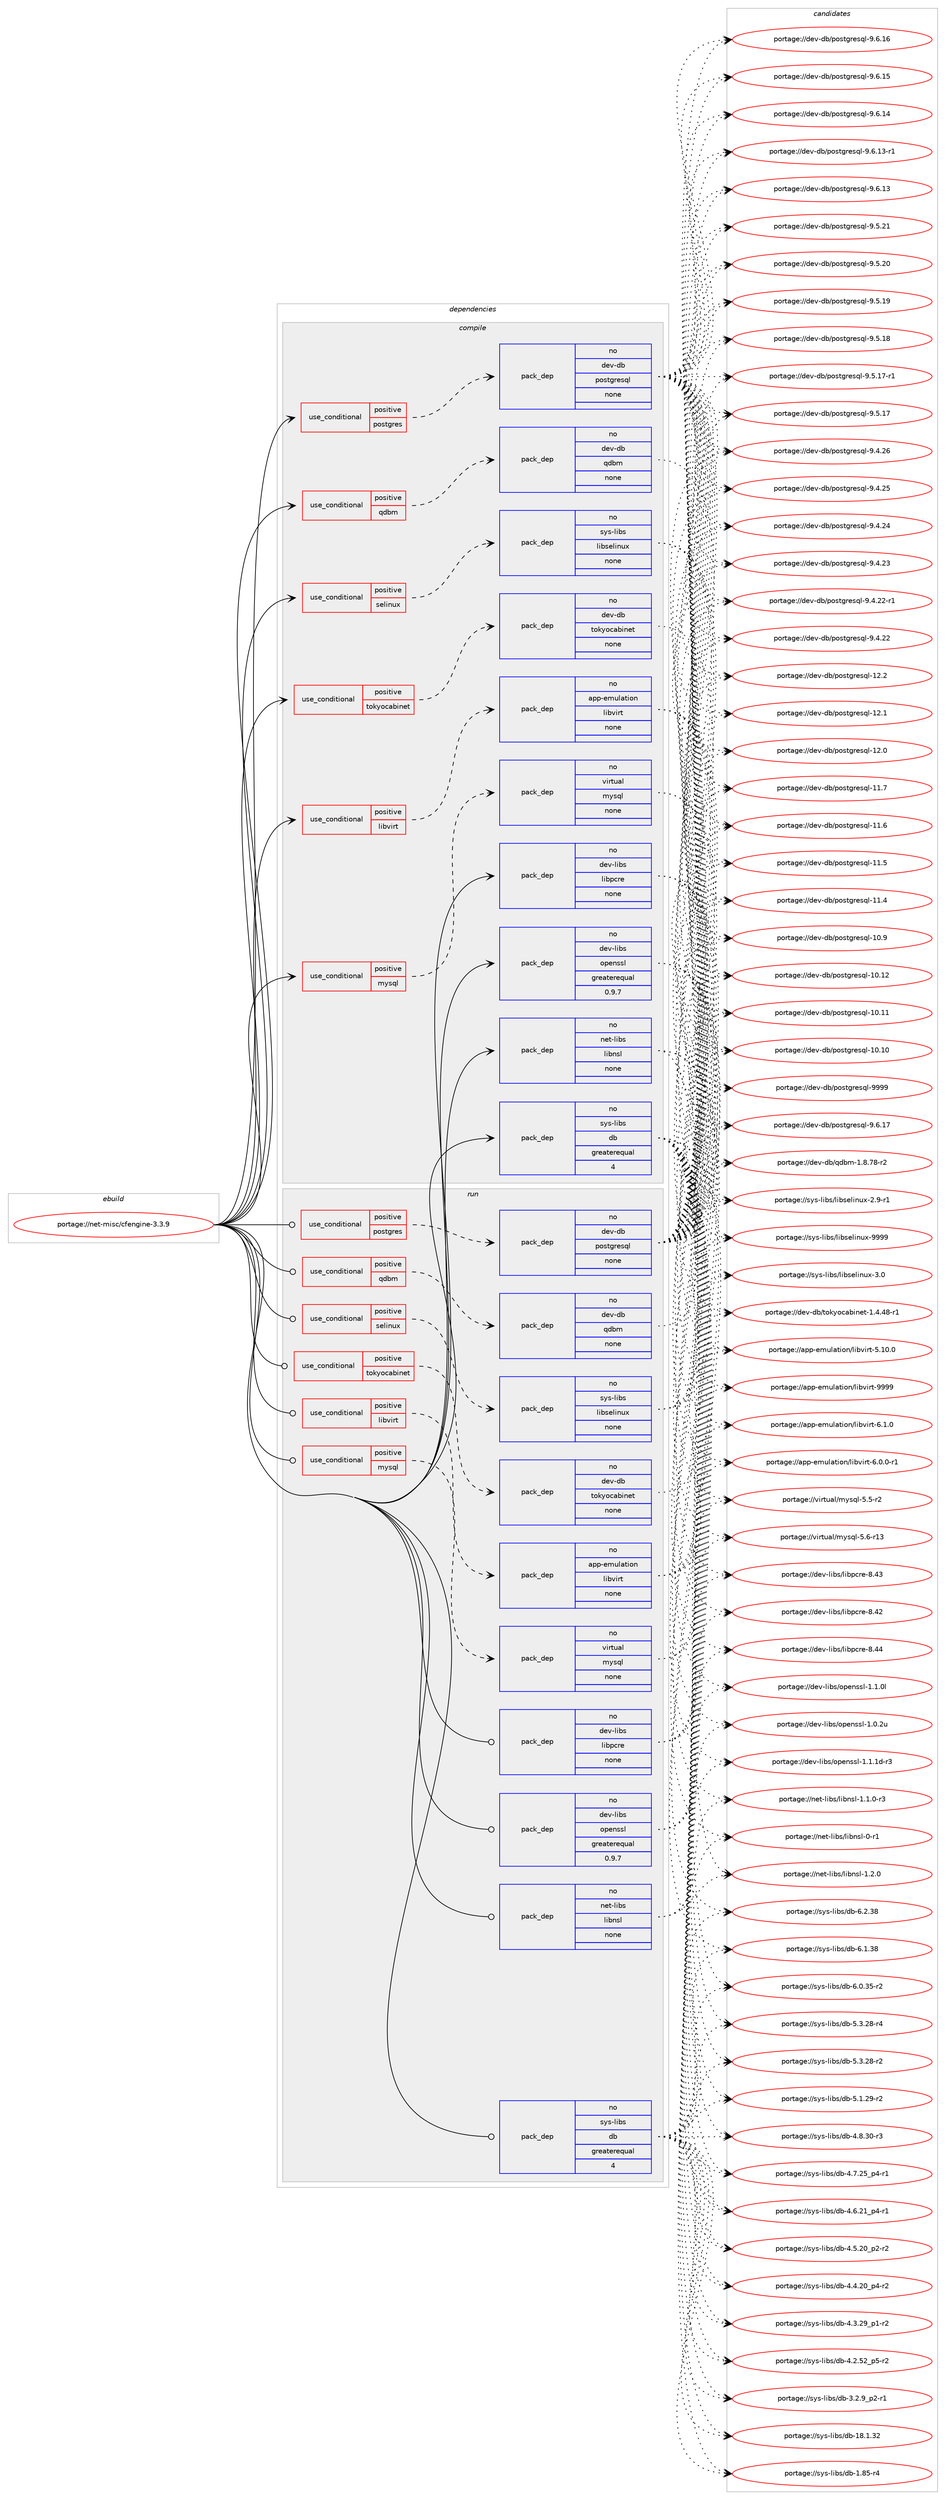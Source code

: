 digraph prolog {

# *************
# Graph options
# *************

newrank=true;
concentrate=true;
compound=true;
graph [rankdir=LR,fontname=Helvetica,fontsize=10,ranksep=1.5];#, ranksep=2.5, nodesep=0.2];
edge  [arrowhead=vee];
node  [fontname=Helvetica,fontsize=10];

# **********
# The ebuild
# **********

subgraph cluster_leftcol {
color=gray;
rank=same;
label=<<i>ebuild</i>>;
id [label="portage://net-misc/cfengine-3.3.9", color=red, width=4, href="../net-misc/cfengine-3.3.9.svg"];
}

# ****************
# The dependencies
# ****************

subgraph cluster_midcol {
color=gray;
label=<<i>dependencies</i>>;
subgraph cluster_compile {
fillcolor="#eeeeee";
style=filled;
label=<<i>compile</i>>;
subgraph cond3650 {
dependency22572 [label=<<TABLE BORDER="0" CELLBORDER="1" CELLSPACING="0" CELLPADDING="4"><TR><TD ROWSPAN="3" CELLPADDING="10">use_conditional</TD></TR><TR><TD>positive</TD></TR><TR><TD>libvirt</TD></TR></TABLE>>, shape=none, color=red];
subgraph pack18550 {
dependency22573 [label=<<TABLE BORDER="0" CELLBORDER="1" CELLSPACING="0" CELLPADDING="4" WIDTH="220"><TR><TD ROWSPAN="6" CELLPADDING="30">pack_dep</TD></TR><TR><TD WIDTH="110">no</TD></TR><TR><TD>app-emulation</TD></TR><TR><TD>libvirt</TD></TR><TR><TD>none</TD></TR><TR><TD></TD></TR></TABLE>>, shape=none, color=blue];
}
dependency22572:e -> dependency22573:w [weight=20,style="dashed",arrowhead="vee"];
}
id:e -> dependency22572:w [weight=20,style="solid",arrowhead="vee"];
subgraph cond3651 {
dependency22574 [label=<<TABLE BORDER="0" CELLBORDER="1" CELLSPACING="0" CELLPADDING="4"><TR><TD ROWSPAN="3" CELLPADDING="10">use_conditional</TD></TR><TR><TD>positive</TD></TR><TR><TD>mysql</TD></TR></TABLE>>, shape=none, color=red];
subgraph pack18551 {
dependency22575 [label=<<TABLE BORDER="0" CELLBORDER="1" CELLSPACING="0" CELLPADDING="4" WIDTH="220"><TR><TD ROWSPAN="6" CELLPADDING="30">pack_dep</TD></TR><TR><TD WIDTH="110">no</TD></TR><TR><TD>virtual</TD></TR><TR><TD>mysql</TD></TR><TR><TD>none</TD></TR><TR><TD></TD></TR></TABLE>>, shape=none, color=blue];
}
dependency22574:e -> dependency22575:w [weight=20,style="dashed",arrowhead="vee"];
}
id:e -> dependency22574:w [weight=20,style="solid",arrowhead="vee"];
subgraph cond3652 {
dependency22576 [label=<<TABLE BORDER="0" CELLBORDER="1" CELLSPACING="0" CELLPADDING="4"><TR><TD ROWSPAN="3" CELLPADDING="10">use_conditional</TD></TR><TR><TD>positive</TD></TR><TR><TD>postgres</TD></TR></TABLE>>, shape=none, color=red];
subgraph pack18552 {
dependency22577 [label=<<TABLE BORDER="0" CELLBORDER="1" CELLSPACING="0" CELLPADDING="4" WIDTH="220"><TR><TD ROWSPAN="6" CELLPADDING="30">pack_dep</TD></TR><TR><TD WIDTH="110">no</TD></TR><TR><TD>dev-db</TD></TR><TR><TD>postgresql</TD></TR><TR><TD>none</TD></TR><TR><TD></TD></TR></TABLE>>, shape=none, color=blue];
}
dependency22576:e -> dependency22577:w [weight=20,style="dashed",arrowhead="vee"];
}
id:e -> dependency22576:w [weight=20,style="solid",arrowhead="vee"];
subgraph cond3653 {
dependency22578 [label=<<TABLE BORDER="0" CELLBORDER="1" CELLSPACING="0" CELLPADDING="4"><TR><TD ROWSPAN="3" CELLPADDING="10">use_conditional</TD></TR><TR><TD>positive</TD></TR><TR><TD>qdbm</TD></TR></TABLE>>, shape=none, color=red];
subgraph pack18553 {
dependency22579 [label=<<TABLE BORDER="0" CELLBORDER="1" CELLSPACING="0" CELLPADDING="4" WIDTH="220"><TR><TD ROWSPAN="6" CELLPADDING="30">pack_dep</TD></TR><TR><TD WIDTH="110">no</TD></TR><TR><TD>dev-db</TD></TR><TR><TD>qdbm</TD></TR><TR><TD>none</TD></TR><TR><TD></TD></TR></TABLE>>, shape=none, color=blue];
}
dependency22578:e -> dependency22579:w [weight=20,style="dashed",arrowhead="vee"];
}
id:e -> dependency22578:w [weight=20,style="solid",arrowhead="vee"];
subgraph cond3654 {
dependency22580 [label=<<TABLE BORDER="0" CELLBORDER="1" CELLSPACING="0" CELLPADDING="4"><TR><TD ROWSPAN="3" CELLPADDING="10">use_conditional</TD></TR><TR><TD>positive</TD></TR><TR><TD>selinux</TD></TR></TABLE>>, shape=none, color=red];
subgraph pack18554 {
dependency22581 [label=<<TABLE BORDER="0" CELLBORDER="1" CELLSPACING="0" CELLPADDING="4" WIDTH="220"><TR><TD ROWSPAN="6" CELLPADDING="30">pack_dep</TD></TR><TR><TD WIDTH="110">no</TD></TR><TR><TD>sys-libs</TD></TR><TR><TD>libselinux</TD></TR><TR><TD>none</TD></TR><TR><TD></TD></TR></TABLE>>, shape=none, color=blue];
}
dependency22580:e -> dependency22581:w [weight=20,style="dashed",arrowhead="vee"];
}
id:e -> dependency22580:w [weight=20,style="solid",arrowhead="vee"];
subgraph cond3655 {
dependency22582 [label=<<TABLE BORDER="0" CELLBORDER="1" CELLSPACING="0" CELLPADDING="4"><TR><TD ROWSPAN="3" CELLPADDING="10">use_conditional</TD></TR><TR><TD>positive</TD></TR><TR><TD>tokyocabinet</TD></TR></TABLE>>, shape=none, color=red];
subgraph pack18555 {
dependency22583 [label=<<TABLE BORDER="0" CELLBORDER="1" CELLSPACING="0" CELLPADDING="4" WIDTH="220"><TR><TD ROWSPAN="6" CELLPADDING="30">pack_dep</TD></TR><TR><TD WIDTH="110">no</TD></TR><TR><TD>dev-db</TD></TR><TR><TD>tokyocabinet</TD></TR><TR><TD>none</TD></TR><TR><TD></TD></TR></TABLE>>, shape=none, color=blue];
}
dependency22582:e -> dependency22583:w [weight=20,style="dashed",arrowhead="vee"];
}
id:e -> dependency22582:w [weight=20,style="solid",arrowhead="vee"];
subgraph pack18556 {
dependency22584 [label=<<TABLE BORDER="0" CELLBORDER="1" CELLSPACING="0" CELLPADDING="4" WIDTH="220"><TR><TD ROWSPAN="6" CELLPADDING="30">pack_dep</TD></TR><TR><TD WIDTH="110">no</TD></TR><TR><TD>dev-libs</TD></TR><TR><TD>libpcre</TD></TR><TR><TD>none</TD></TR><TR><TD></TD></TR></TABLE>>, shape=none, color=blue];
}
id:e -> dependency22584:w [weight=20,style="solid",arrowhead="vee"];
subgraph pack18557 {
dependency22585 [label=<<TABLE BORDER="0" CELLBORDER="1" CELLSPACING="0" CELLPADDING="4" WIDTH="220"><TR><TD ROWSPAN="6" CELLPADDING="30">pack_dep</TD></TR><TR><TD WIDTH="110">no</TD></TR><TR><TD>dev-libs</TD></TR><TR><TD>openssl</TD></TR><TR><TD>greaterequal</TD></TR><TR><TD>0.9.7</TD></TR></TABLE>>, shape=none, color=blue];
}
id:e -> dependency22585:w [weight=20,style="solid",arrowhead="vee"];
subgraph pack18558 {
dependency22586 [label=<<TABLE BORDER="0" CELLBORDER="1" CELLSPACING="0" CELLPADDING="4" WIDTH="220"><TR><TD ROWSPAN="6" CELLPADDING="30">pack_dep</TD></TR><TR><TD WIDTH="110">no</TD></TR><TR><TD>net-libs</TD></TR><TR><TD>libnsl</TD></TR><TR><TD>none</TD></TR><TR><TD></TD></TR></TABLE>>, shape=none, color=blue];
}
id:e -> dependency22586:w [weight=20,style="solid",arrowhead="vee"];
subgraph pack18559 {
dependency22587 [label=<<TABLE BORDER="0" CELLBORDER="1" CELLSPACING="0" CELLPADDING="4" WIDTH="220"><TR><TD ROWSPAN="6" CELLPADDING="30">pack_dep</TD></TR><TR><TD WIDTH="110">no</TD></TR><TR><TD>sys-libs</TD></TR><TR><TD>db</TD></TR><TR><TD>greaterequal</TD></TR><TR><TD>4</TD></TR></TABLE>>, shape=none, color=blue];
}
id:e -> dependency22587:w [weight=20,style="solid",arrowhead="vee"];
}
subgraph cluster_compileandrun {
fillcolor="#eeeeee";
style=filled;
label=<<i>compile and run</i>>;
}
subgraph cluster_run {
fillcolor="#eeeeee";
style=filled;
label=<<i>run</i>>;
subgraph cond3656 {
dependency22588 [label=<<TABLE BORDER="0" CELLBORDER="1" CELLSPACING="0" CELLPADDING="4"><TR><TD ROWSPAN="3" CELLPADDING="10">use_conditional</TD></TR><TR><TD>positive</TD></TR><TR><TD>libvirt</TD></TR></TABLE>>, shape=none, color=red];
subgraph pack18560 {
dependency22589 [label=<<TABLE BORDER="0" CELLBORDER="1" CELLSPACING="0" CELLPADDING="4" WIDTH="220"><TR><TD ROWSPAN="6" CELLPADDING="30">pack_dep</TD></TR><TR><TD WIDTH="110">no</TD></TR><TR><TD>app-emulation</TD></TR><TR><TD>libvirt</TD></TR><TR><TD>none</TD></TR><TR><TD></TD></TR></TABLE>>, shape=none, color=blue];
}
dependency22588:e -> dependency22589:w [weight=20,style="dashed",arrowhead="vee"];
}
id:e -> dependency22588:w [weight=20,style="solid",arrowhead="odot"];
subgraph cond3657 {
dependency22590 [label=<<TABLE BORDER="0" CELLBORDER="1" CELLSPACING="0" CELLPADDING="4"><TR><TD ROWSPAN="3" CELLPADDING="10">use_conditional</TD></TR><TR><TD>positive</TD></TR><TR><TD>mysql</TD></TR></TABLE>>, shape=none, color=red];
subgraph pack18561 {
dependency22591 [label=<<TABLE BORDER="0" CELLBORDER="1" CELLSPACING="0" CELLPADDING="4" WIDTH="220"><TR><TD ROWSPAN="6" CELLPADDING="30">pack_dep</TD></TR><TR><TD WIDTH="110">no</TD></TR><TR><TD>virtual</TD></TR><TR><TD>mysql</TD></TR><TR><TD>none</TD></TR><TR><TD></TD></TR></TABLE>>, shape=none, color=blue];
}
dependency22590:e -> dependency22591:w [weight=20,style="dashed",arrowhead="vee"];
}
id:e -> dependency22590:w [weight=20,style="solid",arrowhead="odot"];
subgraph cond3658 {
dependency22592 [label=<<TABLE BORDER="0" CELLBORDER="1" CELLSPACING="0" CELLPADDING="4"><TR><TD ROWSPAN="3" CELLPADDING="10">use_conditional</TD></TR><TR><TD>positive</TD></TR><TR><TD>postgres</TD></TR></TABLE>>, shape=none, color=red];
subgraph pack18562 {
dependency22593 [label=<<TABLE BORDER="0" CELLBORDER="1" CELLSPACING="0" CELLPADDING="4" WIDTH="220"><TR><TD ROWSPAN="6" CELLPADDING="30">pack_dep</TD></TR><TR><TD WIDTH="110">no</TD></TR><TR><TD>dev-db</TD></TR><TR><TD>postgresql</TD></TR><TR><TD>none</TD></TR><TR><TD></TD></TR></TABLE>>, shape=none, color=blue];
}
dependency22592:e -> dependency22593:w [weight=20,style="dashed",arrowhead="vee"];
}
id:e -> dependency22592:w [weight=20,style="solid",arrowhead="odot"];
subgraph cond3659 {
dependency22594 [label=<<TABLE BORDER="0" CELLBORDER="1" CELLSPACING="0" CELLPADDING="4"><TR><TD ROWSPAN="3" CELLPADDING="10">use_conditional</TD></TR><TR><TD>positive</TD></TR><TR><TD>qdbm</TD></TR></TABLE>>, shape=none, color=red];
subgraph pack18563 {
dependency22595 [label=<<TABLE BORDER="0" CELLBORDER="1" CELLSPACING="0" CELLPADDING="4" WIDTH="220"><TR><TD ROWSPAN="6" CELLPADDING="30">pack_dep</TD></TR><TR><TD WIDTH="110">no</TD></TR><TR><TD>dev-db</TD></TR><TR><TD>qdbm</TD></TR><TR><TD>none</TD></TR><TR><TD></TD></TR></TABLE>>, shape=none, color=blue];
}
dependency22594:e -> dependency22595:w [weight=20,style="dashed",arrowhead="vee"];
}
id:e -> dependency22594:w [weight=20,style="solid",arrowhead="odot"];
subgraph cond3660 {
dependency22596 [label=<<TABLE BORDER="0" CELLBORDER="1" CELLSPACING="0" CELLPADDING="4"><TR><TD ROWSPAN="3" CELLPADDING="10">use_conditional</TD></TR><TR><TD>positive</TD></TR><TR><TD>selinux</TD></TR></TABLE>>, shape=none, color=red];
subgraph pack18564 {
dependency22597 [label=<<TABLE BORDER="0" CELLBORDER="1" CELLSPACING="0" CELLPADDING="4" WIDTH="220"><TR><TD ROWSPAN="6" CELLPADDING="30">pack_dep</TD></TR><TR><TD WIDTH="110">no</TD></TR><TR><TD>sys-libs</TD></TR><TR><TD>libselinux</TD></TR><TR><TD>none</TD></TR><TR><TD></TD></TR></TABLE>>, shape=none, color=blue];
}
dependency22596:e -> dependency22597:w [weight=20,style="dashed",arrowhead="vee"];
}
id:e -> dependency22596:w [weight=20,style="solid",arrowhead="odot"];
subgraph cond3661 {
dependency22598 [label=<<TABLE BORDER="0" CELLBORDER="1" CELLSPACING="0" CELLPADDING="4"><TR><TD ROWSPAN="3" CELLPADDING="10">use_conditional</TD></TR><TR><TD>positive</TD></TR><TR><TD>tokyocabinet</TD></TR></TABLE>>, shape=none, color=red];
subgraph pack18565 {
dependency22599 [label=<<TABLE BORDER="0" CELLBORDER="1" CELLSPACING="0" CELLPADDING="4" WIDTH="220"><TR><TD ROWSPAN="6" CELLPADDING="30">pack_dep</TD></TR><TR><TD WIDTH="110">no</TD></TR><TR><TD>dev-db</TD></TR><TR><TD>tokyocabinet</TD></TR><TR><TD>none</TD></TR><TR><TD></TD></TR></TABLE>>, shape=none, color=blue];
}
dependency22598:e -> dependency22599:w [weight=20,style="dashed",arrowhead="vee"];
}
id:e -> dependency22598:w [weight=20,style="solid",arrowhead="odot"];
subgraph pack18566 {
dependency22600 [label=<<TABLE BORDER="0" CELLBORDER="1" CELLSPACING="0" CELLPADDING="4" WIDTH="220"><TR><TD ROWSPAN="6" CELLPADDING="30">pack_dep</TD></TR><TR><TD WIDTH="110">no</TD></TR><TR><TD>dev-libs</TD></TR><TR><TD>libpcre</TD></TR><TR><TD>none</TD></TR><TR><TD></TD></TR></TABLE>>, shape=none, color=blue];
}
id:e -> dependency22600:w [weight=20,style="solid",arrowhead="odot"];
subgraph pack18567 {
dependency22601 [label=<<TABLE BORDER="0" CELLBORDER="1" CELLSPACING="0" CELLPADDING="4" WIDTH="220"><TR><TD ROWSPAN="6" CELLPADDING="30">pack_dep</TD></TR><TR><TD WIDTH="110">no</TD></TR><TR><TD>dev-libs</TD></TR><TR><TD>openssl</TD></TR><TR><TD>greaterequal</TD></TR><TR><TD>0.9.7</TD></TR></TABLE>>, shape=none, color=blue];
}
id:e -> dependency22601:w [weight=20,style="solid",arrowhead="odot"];
subgraph pack18568 {
dependency22602 [label=<<TABLE BORDER="0" CELLBORDER="1" CELLSPACING="0" CELLPADDING="4" WIDTH="220"><TR><TD ROWSPAN="6" CELLPADDING="30">pack_dep</TD></TR><TR><TD WIDTH="110">no</TD></TR><TR><TD>net-libs</TD></TR><TR><TD>libnsl</TD></TR><TR><TD>none</TD></TR><TR><TD></TD></TR></TABLE>>, shape=none, color=blue];
}
id:e -> dependency22602:w [weight=20,style="solid",arrowhead="odot"];
subgraph pack18569 {
dependency22603 [label=<<TABLE BORDER="0" CELLBORDER="1" CELLSPACING="0" CELLPADDING="4" WIDTH="220"><TR><TD ROWSPAN="6" CELLPADDING="30">pack_dep</TD></TR><TR><TD WIDTH="110">no</TD></TR><TR><TD>sys-libs</TD></TR><TR><TD>db</TD></TR><TR><TD>greaterequal</TD></TR><TR><TD>4</TD></TR></TABLE>>, shape=none, color=blue];
}
id:e -> dependency22603:w [weight=20,style="solid",arrowhead="odot"];
}
}

# **************
# The candidates
# **************

subgraph cluster_choices {
rank=same;
color=gray;
label=<<i>candidates</i>>;

subgraph choice18550 {
color=black;
nodesep=1;
choice97112112451011091171089711610511111047108105981181051141164557575757 [label="portage://app-emulation/libvirt-9999", color=red, width=4,href="../app-emulation/libvirt-9999.svg"];
choice9711211245101109117108971161051111104710810598118105114116455446494648 [label="portage://app-emulation/libvirt-6.1.0", color=red, width=4,href="../app-emulation/libvirt-6.1.0.svg"];
choice97112112451011091171089711610511111047108105981181051141164554464846484511449 [label="portage://app-emulation/libvirt-6.0.0-r1", color=red, width=4,href="../app-emulation/libvirt-6.0.0-r1.svg"];
choice971121124510110911710897116105111110471081059811810511411645534649484648 [label="portage://app-emulation/libvirt-5.10.0", color=red, width=4,href="../app-emulation/libvirt-5.10.0.svg"];
dependency22573:e -> choice97112112451011091171089711610511111047108105981181051141164557575757:w [style=dotted,weight="100"];
dependency22573:e -> choice9711211245101109117108971161051111104710810598118105114116455446494648:w [style=dotted,weight="100"];
dependency22573:e -> choice97112112451011091171089711610511111047108105981181051141164554464846484511449:w [style=dotted,weight="100"];
dependency22573:e -> choice971121124510110911710897116105111110471081059811810511411645534649484648:w [style=dotted,weight="100"];
}
subgraph choice18551 {
color=black;
nodesep=1;
choice118105114116117971084710912111511310845534654451144951 [label="portage://virtual/mysql-5.6-r13", color=red, width=4,href="../virtual/mysql-5.6-r13.svg"];
choice1181051141161179710847109121115113108455346534511450 [label="portage://virtual/mysql-5.5-r2", color=red, width=4,href="../virtual/mysql-5.5-r2.svg"];
dependency22575:e -> choice118105114116117971084710912111511310845534654451144951:w [style=dotted,weight="100"];
dependency22575:e -> choice1181051141161179710847109121115113108455346534511450:w [style=dotted,weight="100"];
}
subgraph choice18552 {
color=black;
nodesep=1;
choice1001011184510098471121111151161031141011151131084557575757 [label="portage://dev-db/postgresql-9999", color=red, width=4,href="../dev-db/postgresql-9999.svg"];
choice10010111845100984711211111511610311410111511310845574654464955 [label="portage://dev-db/postgresql-9.6.17", color=red, width=4,href="../dev-db/postgresql-9.6.17.svg"];
choice10010111845100984711211111511610311410111511310845574654464954 [label="portage://dev-db/postgresql-9.6.16", color=red, width=4,href="../dev-db/postgresql-9.6.16.svg"];
choice10010111845100984711211111511610311410111511310845574654464953 [label="portage://dev-db/postgresql-9.6.15", color=red, width=4,href="../dev-db/postgresql-9.6.15.svg"];
choice10010111845100984711211111511610311410111511310845574654464952 [label="portage://dev-db/postgresql-9.6.14", color=red, width=4,href="../dev-db/postgresql-9.6.14.svg"];
choice100101118451009847112111115116103114101115113108455746544649514511449 [label="portage://dev-db/postgresql-9.6.13-r1", color=red, width=4,href="../dev-db/postgresql-9.6.13-r1.svg"];
choice10010111845100984711211111511610311410111511310845574654464951 [label="portage://dev-db/postgresql-9.6.13", color=red, width=4,href="../dev-db/postgresql-9.6.13.svg"];
choice10010111845100984711211111511610311410111511310845574653465049 [label="portage://dev-db/postgresql-9.5.21", color=red, width=4,href="../dev-db/postgresql-9.5.21.svg"];
choice10010111845100984711211111511610311410111511310845574653465048 [label="portage://dev-db/postgresql-9.5.20", color=red, width=4,href="../dev-db/postgresql-9.5.20.svg"];
choice10010111845100984711211111511610311410111511310845574653464957 [label="portage://dev-db/postgresql-9.5.19", color=red, width=4,href="../dev-db/postgresql-9.5.19.svg"];
choice10010111845100984711211111511610311410111511310845574653464956 [label="portage://dev-db/postgresql-9.5.18", color=red, width=4,href="../dev-db/postgresql-9.5.18.svg"];
choice100101118451009847112111115116103114101115113108455746534649554511449 [label="portage://dev-db/postgresql-9.5.17-r1", color=red, width=4,href="../dev-db/postgresql-9.5.17-r1.svg"];
choice10010111845100984711211111511610311410111511310845574653464955 [label="portage://dev-db/postgresql-9.5.17", color=red, width=4,href="../dev-db/postgresql-9.5.17.svg"];
choice10010111845100984711211111511610311410111511310845574652465054 [label="portage://dev-db/postgresql-9.4.26", color=red, width=4,href="../dev-db/postgresql-9.4.26.svg"];
choice10010111845100984711211111511610311410111511310845574652465053 [label="portage://dev-db/postgresql-9.4.25", color=red, width=4,href="../dev-db/postgresql-9.4.25.svg"];
choice10010111845100984711211111511610311410111511310845574652465052 [label="portage://dev-db/postgresql-9.4.24", color=red, width=4,href="../dev-db/postgresql-9.4.24.svg"];
choice10010111845100984711211111511610311410111511310845574652465051 [label="portage://dev-db/postgresql-9.4.23", color=red, width=4,href="../dev-db/postgresql-9.4.23.svg"];
choice100101118451009847112111115116103114101115113108455746524650504511449 [label="portage://dev-db/postgresql-9.4.22-r1", color=red, width=4,href="../dev-db/postgresql-9.4.22-r1.svg"];
choice10010111845100984711211111511610311410111511310845574652465050 [label="portage://dev-db/postgresql-9.4.22", color=red, width=4,href="../dev-db/postgresql-9.4.22.svg"];
choice1001011184510098471121111151161031141011151131084549504650 [label="portage://dev-db/postgresql-12.2", color=red, width=4,href="../dev-db/postgresql-12.2.svg"];
choice1001011184510098471121111151161031141011151131084549504649 [label="portage://dev-db/postgresql-12.1", color=red, width=4,href="../dev-db/postgresql-12.1.svg"];
choice1001011184510098471121111151161031141011151131084549504648 [label="portage://dev-db/postgresql-12.0", color=red, width=4,href="../dev-db/postgresql-12.0.svg"];
choice1001011184510098471121111151161031141011151131084549494655 [label="portage://dev-db/postgresql-11.7", color=red, width=4,href="../dev-db/postgresql-11.7.svg"];
choice1001011184510098471121111151161031141011151131084549494654 [label="portage://dev-db/postgresql-11.6", color=red, width=4,href="../dev-db/postgresql-11.6.svg"];
choice1001011184510098471121111151161031141011151131084549494653 [label="portage://dev-db/postgresql-11.5", color=red, width=4,href="../dev-db/postgresql-11.5.svg"];
choice1001011184510098471121111151161031141011151131084549494652 [label="portage://dev-db/postgresql-11.4", color=red, width=4,href="../dev-db/postgresql-11.4.svg"];
choice1001011184510098471121111151161031141011151131084549484657 [label="portage://dev-db/postgresql-10.9", color=red, width=4,href="../dev-db/postgresql-10.9.svg"];
choice100101118451009847112111115116103114101115113108454948464950 [label="portage://dev-db/postgresql-10.12", color=red, width=4,href="../dev-db/postgresql-10.12.svg"];
choice100101118451009847112111115116103114101115113108454948464949 [label="portage://dev-db/postgresql-10.11", color=red, width=4,href="../dev-db/postgresql-10.11.svg"];
choice100101118451009847112111115116103114101115113108454948464948 [label="portage://dev-db/postgresql-10.10", color=red, width=4,href="../dev-db/postgresql-10.10.svg"];
dependency22577:e -> choice1001011184510098471121111151161031141011151131084557575757:w [style=dotted,weight="100"];
dependency22577:e -> choice10010111845100984711211111511610311410111511310845574654464955:w [style=dotted,weight="100"];
dependency22577:e -> choice10010111845100984711211111511610311410111511310845574654464954:w [style=dotted,weight="100"];
dependency22577:e -> choice10010111845100984711211111511610311410111511310845574654464953:w [style=dotted,weight="100"];
dependency22577:e -> choice10010111845100984711211111511610311410111511310845574654464952:w [style=dotted,weight="100"];
dependency22577:e -> choice100101118451009847112111115116103114101115113108455746544649514511449:w [style=dotted,weight="100"];
dependency22577:e -> choice10010111845100984711211111511610311410111511310845574654464951:w [style=dotted,weight="100"];
dependency22577:e -> choice10010111845100984711211111511610311410111511310845574653465049:w [style=dotted,weight="100"];
dependency22577:e -> choice10010111845100984711211111511610311410111511310845574653465048:w [style=dotted,weight="100"];
dependency22577:e -> choice10010111845100984711211111511610311410111511310845574653464957:w [style=dotted,weight="100"];
dependency22577:e -> choice10010111845100984711211111511610311410111511310845574653464956:w [style=dotted,weight="100"];
dependency22577:e -> choice100101118451009847112111115116103114101115113108455746534649554511449:w [style=dotted,weight="100"];
dependency22577:e -> choice10010111845100984711211111511610311410111511310845574653464955:w [style=dotted,weight="100"];
dependency22577:e -> choice10010111845100984711211111511610311410111511310845574652465054:w [style=dotted,weight="100"];
dependency22577:e -> choice10010111845100984711211111511610311410111511310845574652465053:w [style=dotted,weight="100"];
dependency22577:e -> choice10010111845100984711211111511610311410111511310845574652465052:w [style=dotted,weight="100"];
dependency22577:e -> choice10010111845100984711211111511610311410111511310845574652465051:w [style=dotted,weight="100"];
dependency22577:e -> choice100101118451009847112111115116103114101115113108455746524650504511449:w [style=dotted,weight="100"];
dependency22577:e -> choice10010111845100984711211111511610311410111511310845574652465050:w [style=dotted,weight="100"];
dependency22577:e -> choice1001011184510098471121111151161031141011151131084549504650:w [style=dotted,weight="100"];
dependency22577:e -> choice1001011184510098471121111151161031141011151131084549504649:w [style=dotted,weight="100"];
dependency22577:e -> choice1001011184510098471121111151161031141011151131084549504648:w [style=dotted,weight="100"];
dependency22577:e -> choice1001011184510098471121111151161031141011151131084549494655:w [style=dotted,weight="100"];
dependency22577:e -> choice1001011184510098471121111151161031141011151131084549494654:w [style=dotted,weight="100"];
dependency22577:e -> choice1001011184510098471121111151161031141011151131084549494653:w [style=dotted,weight="100"];
dependency22577:e -> choice1001011184510098471121111151161031141011151131084549494652:w [style=dotted,weight="100"];
dependency22577:e -> choice1001011184510098471121111151161031141011151131084549484657:w [style=dotted,weight="100"];
dependency22577:e -> choice100101118451009847112111115116103114101115113108454948464950:w [style=dotted,weight="100"];
dependency22577:e -> choice100101118451009847112111115116103114101115113108454948464949:w [style=dotted,weight="100"];
dependency22577:e -> choice100101118451009847112111115116103114101115113108454948464948:w [style=dotted,weight="100"];
}
subgraph choice18553 {
color=black;
nodesep=1;
choice10010111845100984711310098109454946564655564511450 [label="portage://dev-db/qdbm-1.8.78-r2", color=red, width=4,href="../dev-db/qdbm-1.8.78-r2.svg"];
dependency22579:e -> choice10010111845100984711310098109454946564655564511450:w [style=dotted,weight="100"];
}
subgraph choice18554 {
color=black;
nodesep=1;
choice115121115451081059811547108105981151011081051101171204557575757 [label="portage://sys-libs/libselinux-9999", color=red, width=4,href="../sys-libs/libselinux-9999.svg"];
choice1151211154510810598115471081059811510110810511011712045514648 [label="portage://sys-libs/libselinux-3.0", color=red, width=4,href="../sys-libs/libselinux-3.0.svg"];
choice11512111545108105981154710810598115101108105110117120455046574511449 [label="portage://sys-libs/libselinux-2.9-r1", color=red, width=4,href="../sys-libs/libselinux-2.9-r1.svg"];
dependency22581:e -> choice115121115451081059811547108105981151011081051101171204557575757:w [style=dotted,weight="100"];
dependency22581:e -> choice1151211154510810598115471081059811510110810511011712045514648:w [style=dotted,weight="100"];
dependency22581:e -> choice11512111545108105981154710810598115101108105110117120455046574511449:w [style=dotted,weight="100"];
}
subgraph choice18555 {
color=black;
nodesep=1;
choice100101118451009847116111107121111999798105110101116454946524652564511449 [label="portage://dev-db/tokyocabinet-1.4.48-r1", color=red, width=4,href="../dev-db/tokyocabinet-1.4.48-r1.svg"];
dependency22583:e -> choice100101118451009847116111107121111999798105110101116454946524652564511449:w [style=dotted,weight="100"];
}
subgraph choice18556 {
color=black;
nodesep=1;
choice10010111845108105981154710810598112991141014556465252 [label="portage://dev-libs/libpcre-8.44", color=red, width=4,href="../dev-libs/libpcre-8.44.svg"];
choice10010111845108105981154710810598112991141014556465251 [label="portage://dev-libs/libpcre-8.43", color=red, width=4,href="../dev-libs/libpcre-8.43.svg"];
choice10010111845108105981154710810598112991141014556465250 [label="portage://dev-libs/libpcre-8.42", color=red, width=4,href="../dev-libs/libpcre-8.42.svg"];
dependency22584:e -> choice10010111845108105981154710810598112991141014556465252:w [style=dotted,weight="100"];
dependency22584:e -> choice10010111845108105981154710810598112991141014556465251:w [style=dotted,weight="100"];
dependency22584:e -> choice10010111845108105981154710810598112991141014556465250:w [style=dotted,weight="100"];
}
subgraph choice18557 {
color=black;
nodesep=1;
choice1001011184510810598115471111121011101151151084549464946491004511451 [label="portage://dev-libs/openssl-1.1.1d-r3", color=red, width=4,href="../dev-libs/openssl-1.1.1d-r3.svg"];
choice100101118451081059811547111112101110115115108454946494648108 [label="portage://dev-libs/openssl-1.1.0l", color=red, width=4,href="../dev-libs/openssl-1.1.0l.svg"];
choice100101118451081059811547111112101110115115108454946484650117 [label="portage://dev-libs/openssl-1.0.2u", color=red, width=4,href="../dev-libs/openssl-1.0.2u.svg"];
dependency22585:e -> choice1001011184510810598115471111121011101151151084549464946491004511451:w [style=dotted,weight="100"];
dependency22585:e -> choice100101118451081059811547111112101110115115108454946494648108:w [style=dotted,weight="100"];
dependency22585:e -> choice100101118451081059811547111112101110115115108454946484650117:w [style=dotted,weight="100"];
}
subgraph choice18558 {
color=black;
nodesep=1;
choice11010111645108105981154710810598110115108454946504648 [label="portage://net-libs/libnsl-1.2.0", color=red, width=4,href="../net-libs/libnsl-1.2.0.svg"];
choice110101116451081059811547108105981101151084549464946484511451 [label="portage://net-libs/libnsl-1.1.0-r3", color=red, width=4,href="../net-libs/libnsl-1.1.0-r3.svg"];
choice1101011164510810598115471081059811011510845484511449 [label="portage://net-libs/libnsl-0-r1", color=red, width=4,href="../net-libs/libnsl-0-r1.svg"];
dependency22586:e -> choice11010111645108105981154710810598110115108454946504648:w [style=dotted,weight="100"];
dependency22586:e -> choice110101116451081059811547108105981101151084549464946484511451:w [style=dotted,weight="100"];
dependency22586:e -> choice1101011164510810598115471081059811011510845484511449:w [style=dotted,weight="100"];
}
subgraph choice18559 {
color=black;
nodesep=1;
choice1151211154510810598115471009845544650465156 [label="portage://sys-libs/db-6.2.38", color=red, width=4,href="../sys-libs/db-6.2.38.svg"];
choice1151211154510810598115471009845544649465156 [label="portage://sys-libs/db-6.1.38", color=red, width=4,href="../sys-libs/db-6.1.38.svg"];
choice11512111545108105981154710098455446484651534511450 [label="portage://sys-libs/db-6.0.35-r2", color=red, width=4,href="../sys-libs/db-6.0.35-r2.svg"];
choice11512111545108105981154710098455346514650564511452 [label="portage://sys-libs/db-5.3.28-r4", color=red, width=4,href="../sys-libs/db-5.3.28-r4.svg"];
choice11512111545108105981154710098455346514650564511450 [label="portage://sys-libs/db-5.3.28-r2", color=red, width=4,href="../sys-libs/db-5.3.28-r2.svg"];
choice11512111545108105981154710098455346494650574511450 [label="portage://sys-libs/db-5.1.29-r2", color=red, width=4,href="../sys-libs/db-5.1.29-r2.svg"];
choice11512111545108105981154710098455246564651484511451 [label="portage://sys-libs/db-4.8.30-r3", color=red, width=4,href="../sys-libs/db-4.8.30-r3.svg"];
choice115121115451081059811547100984552465546505395112524511449 [label="portage://sys-libs/db-4.7.25_p4-r1", color=red, width=4,href="../sys-libs/db-4.7.25_p4-r1.svg"];
choice115121115451081059811547100984552465446504995112524511449 [label="portage://sys-libs/db-4.6.21_p4-r1", color=red, width=4,href="../sys-libs/db-4.6.21_p4-r1.svg"];
choice115121115451081059811547100984552465346504895112504511450 [label="portage://sys-libs/db-4.5.20_p2-r2", color=red, width=4,href="../sys-libs/db-4.5.20_p2-r2.svg"];
choice115121115451081059811547100984552465246504895112524511450 [label="portage://sys-libs/db-4.4.20_p4-r2", color=red, width=4,href="../sys-libs/db-4.4.20_p4-r2.svg"];
choice115121115451081059811547100984552465146505795112494511450 [label="portage://sys-libs/db-4.3.29_p1-r2", color=red, width=4,href="../sys-libs/db-4.3.29_p1-r2.svg"];
choice115121115451081059811547100984552465046535095112534511450 [label="portage://sys-libs/db-4.2.52_p5-r2", color=red, width=4,href="../sys-libs/db-4.2.52_p5-r2.svg"];
choice1151211154510810598115471009845514650465795112504511449 [label="portage://sys-libs/db-3.2.9_p2-r1", color=red, width=4,href="../sys-libs/db-3.2.9_p2-r1.svg"];
choice115121115451081059811547100984549564649465150 [label="portage://sys-libs/db-18.1.32", color=red, width=4,href="../sys-libs/db-18.1.32.svg"];
choice1151211154510810598115471009845494656534511452 [label="portage://sys-libs/db-1.85-r4", color=red, width=4,href="../sys-libs/db-1.85-r4.svg"];
dependency22587:e -> choice1151211154510810598115471009845544650465156:w [style=dotted,weight="100"];
dependency22587:e -> choice1151211154510810598115471009845544649465156:w [style=dotted,weight="100"];
dependency22587:e -> choice11512111545108105981154710098455446484651534511450:w [style=dotted,weight="100"];
dependency22587:e -> choice11512111545108105981154710098455346514650564511452:w [style=dotted,weight="100"];
dependency22587:e -> choice11512111545108105981154710098455346514650564511450:w [style=dotted,weight="100"];
dependency22587:e -> choice11512111545108105981154710098455346494650574511450:w [style=dotted,weight="100"];
dependency22587:e -> choice11512111545108105981154710098455246564651484511451:w [style=dotted,weight="100"];
dependency22587:e -> choice115121115451081059811547100984552465546505395112524511449:w [style=dotted,weight="100"];
dependency22587:e -> choice115121115451081059811547100984552465446504995112524511449:w [style=dotted,weight="100"];
dependency22587:e -> choice115121115451081059811547100984552465346504895112504511450:w [style=dotted,weight="100"];
dependency22587:e -> choice115121115451081059811547100984552465246504895112524511450:w [style=dotted,weight="100"];
dependency22587:e -> choice115121115451081059811547100984552465146505795112494511450:w [style=dotted,weight="100"];
dependency22587:e -> choice115121115451081059811547100984552465046535095112534511450:w [style=dotted,weight="100"];
dependency22587:e -> choice1151211154510810598115471009845514650465795112504511449:w [style=dotted,weight="100"];
dependency22587:e -> choice115121115451081059811547100984549564649465150:w [style=dotted,weight="100"];
dependency22587:e -> choice1151211154510810598115471009845494656534511452:w [style=dotted,weight="100"];
}
subgraph choice18560 {
color=black;
nodesep=1;
choice97112112451011091171089711610511111047108105981181051141164557575757 [label="portage://app-emulation/libvirt-9999", color=red, width=4,href="../app-emulation/libvirt-9999.svg"];
choice9711211245101109117108971161051111104710810598118105114116455446494648 [label="portage://app-emulation/libvirt-6.1.0", color=red, width=4,href="../app-emulation/libvirt-6.1.0.svg"];
choice97112112451011091171089711610511111047108105981181051141164554464846484511449 [label="portage://app-emulation/libvirt-6.0.0-r1", color=red, width=4,href="../app-emulation/libvirt-6.0.0-r1.svg"];
choice971121124510110911710897116105111110471081059811810511411645534649484648 [label="portage://app-emulation/libvirt-5.10.0", color=red, width=4,href="../app-emulation/libvirt-5.10.0.svg"];
dependency22589:e -> choice97112112451011091171089711610511111047108105981181051141164557575757:w [style=dotted,weight="100"];
dependency22589:e -> choice9711211245101109117108971161051111104710810598118105114116455446494648:w [style=dotted,weight="100"];
dependency22589:e -> choice97112112451011091171089711610511111047108105981181051141164554464846484511449:w [style=dotted,weight="100"];
dependency22589:e -> choice971121124510110911710897116105111110471081059811810511411645534649484648:w [style=dotted,weight="100"];
}
subgraph choice18561 {
color=black;
nodesep=1;
choice118105114116117971084710912111511310845534654451144951 [label="portage://virtual/mysql-5.6-r13", color=red, width=4,href="../virtual/mysql-5.6-r13.svg"];
choice1181051141161179710847109121115113108455346534511450 [label="portage://virtual/mysql-5.5-r2", color=red, width=4,href="../virtual/mysql-5.5-r2.svg"];
dependency22591:e -> choice118105114116117971084710912111511310845534654451144951:w [style=dotted,weight="100"];
dependency22591:e -> choice1181051141161179710847109121115113108455346534511450:w [style=dotted,weight="100"];
}
subgraph choice18562 {
color=black;
nodesep=1;
choice1001011184510098471121111151161031141011151131084557575757 [label="portage://dev-db/postgresql-9999", color=red, width=4,href="../dev-db/postgresql-9999.svg"];
choice10010111845100984711211111511610311410111511310845574654464955 [label="portage://dev-db/postgresql-9.6.17", color=red, width=4,href="../dev-db/postgresql-9.6.17.svg"];
choice10010111845100984711211111511610311410111511310845574654464954 [label="portage://dev-db/postgresql-9.6.16", color=red, width=4,href="../dev-db/postgresql-9.6.16.svg"];
choice10010111845100984711211111511610311410111511310845574654464953 [label="portage://dev-db/postgresql-9.6.15", color=red, width=4,href="../dev-db/postgresql-9.6.15.svg"];
choice10010111845100984711211111511610311410111511310845574654464952 [label="portage://dev-db/postgresql-9.6.14", color=red, width=4,href="../dev-db/postgresql-9.6.14.svg"];
choice100101118451009847112111115116103114101115113108455746544649514511449 [label="portage://dev-db/postgresql-9.6.13-r1", color=red, width=4,href="../dev-db/postgresql-9.6.13-r1.svg"];
choice10010111845100984711211111511610311410111511310845574654464951 [label="portage://dev-db/postgresql-9.6.13", color=red, width=4,href="../dev-db/postgresql-9.6.13.svg"];
choice10010111845100984711211111511610311410111511310845574653465049 [label="portage://dev-db/postgresql-9.5.21", color=red, width=4,href="../dev-db/postgresql-9.5.21.svg"];
choice10010111845100984711211111511610311410111511310845574653465048 [label="portage://dev-db/postgresql-9.5.20", color=red, width=4,href="../dev-db/postgresql-9.5.20.svg"];
choice10010111845100984711211111511610311410111511310845574653464957 [label="portage://dev-db/postgresql-9.5.19", color=red, width=4,href="../dev-db/postgresql-9.5.19.svg"];
choice10010111845100984711211111511610311410111511310845574653464956 [label="portage://dev-db/postgresql-9.5.18", color=red, width=4,href="../dev-db/postgresql-9.5.18.svg"];
choice100101118451009847112111115116103114101115113108455746534649554511449 [label="portage://dev-db/postgresql-9.5.17-r1", color=red, width=4,href="../dev-db/postgresql-9.5.17-r1.svg"];
choice10010111845100984711211111511610311410111511310845574653464955 [label="portage://dev-db/postgresql-9.5.17", color=red, width=4,href="../dev-db/postgresql-9.5.17.svg"];
choice10010111845100984711211111511610311410111511310845574652465054 [label="portage://dev-db/postgresql-9.4.26", color=red, width=4,href="../dev-db/postgresql-9.4.26.svg"];
choice10010111845100984711211111511610311410111511310845574652465053 [label="portage://dev-db/postgresql-9.4.25", color=red, width=4,href="../dev-db/postgresql-9.4.25.svg"];
choice10010111845100984711211111511610311410111511310845574652465052 [label="portage://dev-db/postgresql-9.4.24", color=red, width=4,href="../dev-db/postgresql-9.4.24.svg"];
choice10010111845100984711211111511610311410111511310845574652465051 [label="portage://dev-db/postgresql-9.4.23", color=red, width=4,href="../dev-db/postgresql-9.4.23.svg"];
choice100101118451009847112111115116103114101115113108455746524650504511449 [label="portage://dev-db/postgresql-9.4.22-r1", color=red, width=4,href="../dev-db/postgresql-9.4.22-r1.svg"];
choice10010111845100984711211111511610311410111511310845574652465050 [label="portage://dev-db/postgresql-9.4.22", color=red, width=4,href="../dev-db/postgresql-9.4.22.svg"];
choice1001011184510098471121111151161031141011151131084549504650 [label="portage://dev-db/postgresql-12.2", color=red, width=4,href="../dev-db/postgresql-12.2.svg"];
choice1001011184510098471121111151161031141011151131084549504649 [label="portage://dev-db/postgresql-12.1", color=red, width=4,href="../dev-db/postgresql-12.1.svg"];
choice1001011184510098471121111151161031141011151131084549504648 [label="portage://dev-db/postgresql-12.0", color=red, width=4,href="../dev-db/postgresql-12.0.svg"];
choice1001011184510098471121111151161031141011151131084549494655 [label="portage://dev-db/postgresql-11.7", color=red, width=4,href="../dev-db/postgresql-11.7.svg"];
choice1001011184510098471121111151161031141011151131084549494654 [label="portage://dev-db/postgresql-11.6", color=red, width=4,href="../dev-db/postgresql-11.6.svg"];
choice1001011184510098471121111151161031141011151131084549494653 [label="portage://dev-db/postgresql-11.5", color=red, width=4,href="../dev-db/postgresql-11.5.svg"];
choice1001011184510098471121111151161031141011151131084549494652 [label="portage://dev-db/postgresql-11.4", color=red, width=4,href="../dev-db/postgresql-11.4.svg"];
choice1001011184510098471121111151161031141011151131084549484657 [label="portage://dev-db/postgresql-10.9", color=red, width=4,href="../dev-db/postgresql-10.9.svg"];
choice100101118451009847112111115116103114101115113108454948464950 [label="portage://dev-db/postgresql-10.12", color=red, width=4,href="../dev-db/postgresql-10.12.svg"];
choice100101118451009847112111115116103114101115113108454948464949 [label="portage://dev-db/postgresql-10.11", color=red, width=4,href="../dev-db/postgresql-10.11.svg"];
choice100101118451009847112111115116103114101115113108454948464948 [label="portage://dev-db/postgresql-10.10", color=red, width=4,href="../dev-db/postgresql-10.10.svg"];
dependency22593:e -> choice1001011184510098471121111151161031141011151131084557575757:w [style=dotted,weight="100"];
dependency22593:e -> choice10010111845100984711211111511610311410111511310845574654464955:w [style=dotted,weight="100"];
dependency22593:e -> choice10010111845100984711211111511610311410111511310845574654464954:w [style=dotted,weight="100"];
dependency22593:e -> choice10010111845100984711211111511610311410111511310845574654464953:w [style=dotted,weight="100"];
dependency22593:e -> choice10010111845100984711211111511610311410111511310845574654464952:w [style=dotted,weight="100"];
dependency22593:e -> choice100101118451009847112111115116103114101115113108455746544649514511449:w [style=dotted,weight="100"];
dependency22593:e -> choice10010111845100984711211111511610311410111511310845574654464951:w [style=dotted,weight="100"];
dependency22593:e -> choice10010111845100984711211111511610311410111511310845574653465049:w [style=dotted,weight="100"];
dependency22593:e -> choice10010111845100984711211111511610311410111511310845574653465048:w [style=dotted,weight="100"];
dependency22593:e -> choice10010111845100984711211111511610311410111511310845574653464957:w [style=dotted,weight="100"];
dependency22593:e -> choice10010111845100984711211111511610311410111511310845574653464956:w [style=dotted,weight="100"];
dependency22593:e -> choice100101118451009847112111115116103114101115113108455746534649554511449:w [style=dotted,weight="100"];
dependency22593:e -> choice10010111845100984711211111511610311410111511310845574653464955:w [style=dotted,weight="100"];
dependency22593:e -> choice10010111845100984711211111511610311410111511310845574652465054:w [style=dotted,weight="100"];
dependency22593:e -> choice10010111845100984711211111511610311410111511310845574652465053:w [style=dotted,weight="100"];
dependency22593:e -> choice10010111845100984711211111511610311410111511310845574652465052:w [style=dotted,weight="100"];
dependency22593:e -> choice10010111845100984711211111511610311410111511310845574652465051:w [style=dotted,weight="100"];
dependency22593:e -> choice100101118451009847112111115116103114101115113108455746524650504511449:w [style=dotted,weight="100"];
dependency22593:e -> choice10010111845100984711211111511610311410111511310845574652465050:w [style=dotted,weight="100"];
dependency22593:e -> choice1001011184510098471121111151161031141011151131084549504650:w [style=dotted,weight="100"];
dependency22593:e -> choice1001011184510098471121111151161031141011151131084549504649:w [style=dotted,weight="100"];
dependency22593:e -> choice1001011184510098471121111151161031141011151131084549504648:w [style=dotted,weight="100"];
dependency22593:e -> choice1001011184510098471121111151161031141011151131084549494655:w [style=dotted,weight="100"];
dependency22593:e -> choice1001011184510098471121111151161031141011151131084549494654:w [style=dotted,weight="100"];
dependency22593:e -> choice1001011184510098471121111151161031141011151131084549494653:w [style=dotted,weight="100"];
dependency22593:e -> choice1001011184510098471121111151161031141011151131084549494652:w [style=dotted,weight="100"];
dependency22593:e -> choice1001011184510098471121111151161031141011151131084549484657:w [style=dotted,weight="100"];
dependency22593:e -> choice100101118451009847112111115116103114101115113108454948464950:w [style=dotted,weight="100"];
dependency22593:e -> choice100101118451009847112111115116103114101115113108454948464949:w [style=dotted,weight="100"];
dependency22593:e -> choice100101118451009847112111115116103114101115113108454948464948:w [style=dotted,weight="100"];
}
subgraph choice18563 {
color=black;
nodesep=1;
choice10010111845100984711310098109454946564655564511450 [label="portage://dev-db/qdbm-1.8.78-r2", color=red, width=4,href="../dev-db/qdbm-1.8.78-r2.svg"];
dependency22595:e -> choice10010111845100984711310098109454946564655564511450:w [style=dotted,weight="100"];
}
subgraph choice18564 {
color=black;
nodesep=1;
choice115121115451081059811547108105981151011081051101171204557575757 [label="portage://sys-libs/libselinux-9999", color=red, width=4,href="../sys-libs/libselinux-9999.svg"];
choice1151211154510810598115471081059811510110810511011712045514648 [label="portage://sys-libs/libselinux-3.0", color=red, width=4,href="../sys-libs/libselinux-3.0.svg"];
choice11512111545108105981154710810598115101108105110117120455046574511449 [label="portage://sys-libs/libselinux-2.9-r1", color=red, width=4,href="../sys-libs/libselinux-2.9-r1.svg"];
dependency22597:e -> choice115121115451081059811547108105981151011081051101171204557575757:w [style=dotted,weight="100"];
dependency22597:e -> choice1151211154510810598115471081059811510110810511011712045514648:w [style=dotted,weight="100"];
dependency22597:e -> choice11512111545108105981154710810598115101108105110117120455046574511449:w [style=dotted,weight="100"];
}
subgraph choice18565 {
color=black;
nodesep=1;
choice100101118451009847116111107121111999798105110101116454946524652564511449 [label="portage://dev-db/tokyocabinet-1.4.48-r1", color=red, width=4,href="../dev-db/tokyocabinet-1.4.48-r1.svg"];
dependency22599:e -> choice100101118451009847116111107121111999798105110101116454946524652564511449:w [style=dotted,weight="100"];
}
subgraph choice18566 {
color=black;
nodesep=1;
choice10010111845108105981154710810598112991141014556465252 [label="portage://dev-libs/libpcre-8.44", color=red, width=4,href="../dev-libs/libpcre-8.44.svg"];
choice10010111845108105981154710810598112991141014556465251 [label="portage://dev-libs/libpcre-8.43", color=red, width=4,href="../dev-libs/libpcre-8.43.svg"];
choice10010111845108105981154710810598112991141014556465250 [label="portage://dev-libs/libpcre-8.42", color=red, width=4,href="../dev-libs/libpcre-8.42.svg"];
dependency22600:e -> choice10010111845108105981154710810598112991141014556465252:w [style=dotted,weight="100"];
dependency22600:e -> choice10010111845108105981154710810598112991141014556465251:w [style=dotted,weight="100"];
dependency22600:e -> choice10010111845108105981154710810598112991141014556465250:w [style=dotted,weight="100"];
}
subgraph choice18567 {
color=black;
nodesep=1;
choice1001011184510810598115471111121011101151151084549464946491004511451 [label="portage://dev-libs/openssl-1.1.1d-r3", color=red, width=4,href="../dev-libs/openssl-1.1.1d-r3.svg"];
choice100101118451081059811547111112101110115115108454946494648108 [label="portage://dev-libs/openssl-1.1.0l", color=red, width=4,href="../dev-libs/openssl-1.1.0l.svg"];
choice100101118451081059811547111112101110115115108454946484650117 [label="portage://dev-libs/openssl-1.0.2u", color=red, width=4,href="../dev-libs/openssl-1.0.2u.svg"];
dependency22601:e -> choice1001011184510810598115471111121011101151151084549464946491004511451:w [style=dotted,weight="100"];
dependency22601:e -> choice100101118451081059811547111112101110115115108454946494648108:w [style=dotted,weight="100"];
dependency22601:e -> choice100101118451081059811547111112101110115115108454946484650117:w [style=dotted,weight="100"];
}
subgraph choice18568 {
color=black;
nodesep=1;
choice11010111645108105981154710810598110115108454946504648 [label="portage://net-libs/libnsl-1.2.0", color=red, width=4,href="../net-libs/libnsl-1.2.0.svg"];
choice110101116451081059811547108105981101151084549464946484511451 [label="portage://net-libs/libnsl-1.1.0-r3", color=red, width=4,href="../net-libs/libnsl-1.1.0-r3.svg"];
choice1101011164510810598115471081059811011510845484511449 [label="portage://net-libs/libnsl-0-r1", color=red, width=4,href="../net-libs/libnsl-0-r1.svg"];
dependency22602:e -> choice11010111645108105981154710810598110115108454946504648:w [style=dotted,weight="100"];
dependency22602:e -> choice110101116451081059811547108105981101151084549464946484511451:w [style=dotted,weight="100"];
dependency22602:e -> choice1101011164510810598115471081059811011510845484511449:w [style=dotted,weight="100"];
}
subgraph choice18569 {
color=black;
nodesep=1;
choice1151211154510810598115471009845544650465156 [label="portage://sys-libs/db-6.2.38", color=red, width=4,href="../sys-libs/db-6.2.38.svg"];
choice1151211154510810598115471009845544649465156 [label="portage://sys-libs/db-6.1.38", color=red, width=4,href="../sys-libs/db-6.1.38.svg"];
choice11512111545108105981154710098455446484651534511450 [label="portage://sys-libs/db-6.0.35-r2", color=red, width=4,href="../sys-libs/db-6.0.35-r2.svg"];
choice11512111545108105981154710098455346514650564511452 [label="portage://sys-libs/db-5.3.28-r4", color=red, width=4,href="../sys-libs/db-5.3.28-r4.svg"];
choice11512111545108105981154710098455346514650564511450 [label="portage://sys-libs/db-5.3.28-r2", color=red, width=4,href="../sys-libs/db-5.3.28-r2.svg"];
choice11512111545108105981154710098455346494650574511450 [label="portage://sys-libs/db-5.1.29-r2", color=red, width=4,href="../sys-libs/db-5.1.29-r2.svg"];
choice11512111545108105981154710098455246564651484511451 [label="portage://sys-libs/db-4.8.30-r3", color=red, width=4,href="../sys-libs/db-4.8.30-r3.svg"];
choice115121115451081059811547100984552465546505395112524511449 [label="portage://sys-libs/db-4.7.25_p4-r1", color=red, width=4,href="../sys-libs/db-4.7.25_p4-r1.svg"];
choice115121115451081059811547100984552465446504995112524511449 [label="portage://sys-libs/db-4.6.21_p4-r1", color=red, width=4,href="../sys-libs/db-4.6.21_p4-r1.svg"];
choice115121115451081059811547100984552465346504895112504511450 [label="portage://sys-libs/db-4.5.20_p2-r2", color=red, width=4,href="../sys-libs/db-4.5.20_p2-r2.svg"];
choice115121115451081059811547100984552465246504895112524511450 [label="portage://sys-libs/db-4.4.20_p4-r2", color=red, width=4,href="../sys-libs/db-4.4.20_p4-r2.svg"];
choice115121115451081059811547100984552465146505795112494511450 [label="portage://sys-libs/db-4.3.29_p1-r2", color=red, width=4,href="../sys-libs/db-4.3.29_p1-r2.svg"];
choice115121115451081059811547100984552465046535095112534511450 [label="portage://sys-libs/db-4.2.52_p5-r2", color=red, width=4,href="../sys-libs/db-4.2.52_p5-r2.svg"];
choice1151211154510810598115471009845514650465795112504511449 [label="portage://sys-libs/db-3.2.9_p2-r1", color=red, width=4,href="../sys-libs/db-3.2.9_p2-r1.svg"];
choice115121115451081059811547100984549564649465150 [label="portage://sys-libs/db-18.1.32", color=red, width=4,href="../sys-libs/db-18.1.32.svg"];
choice1151211154510810598115471009845494656534511452 [label="portage://sys-libs/db-1.85-r4", color=red, width=4,href="../sys-libs/db-1.85-r4.svg"];
dependency22603:e -> choice1151211154510810598115471009845544650465156:w [style=dotted,weight="100"];
dependency22603:e -> choice1151211154510810598115471009845544649465156:w [style=dotted,weight="100"];
dependency22603:e -> choice11512111545108105981154710098455446484651534511450:w [style=dotted,weight="100"];
dependency22603:e -> choice11512111545108105981154710098455346514650564511452:w [style=dotted,weight="100"];
dependency22603:e -> choice11512111545108105981154710098455346514650564511450:w [style=dotted,weight="100"];
dependency22603:e -> choice11512111545108105981154710098455346494650574511450:w [style=dotted,weight="100"];
dependency22603:e -> choice11512111545108105981154710098455246564651484511451:w [style=dotted,weight="100"];
dependency22603:e -> choice115121115451081059811547100984552465546505395112524511449:w [style=dotted,weight="100"];
dependency22603:e -> choice115121115451081059811547100984552465446504995112524511449:w [style=dotted,weight="100"];
dependency22603:e -> choice115121115451081059811547100984552465346504895112504511450:w [style=dotted,weight="100"];
dependency22603:e -> choice115121115451081059811547100984552465246504895112524511450:w [style=dotted,weight="100"];
dependency22603:e -> choice115121115451081059811547100984552465146505795112494511450:w [style=dotted,weight="100"];
dependency22603:e -> choice115121115451081059811547100984552465046535095112534511450:w [style=dotted,weight="100"];
dependency22603:e -> choice1151211154510810598115471009845514650465795112504511449:w [style=dotted,weight="100"];
dependency22603:e -> choice115121115451081059811547100984549564649465150:w [style=dotted,weight="100"];
dependency22603:e -> choice1151211154510810598115471009845494656534511452:w [style=dotted,weight="100"];
}
}

}
